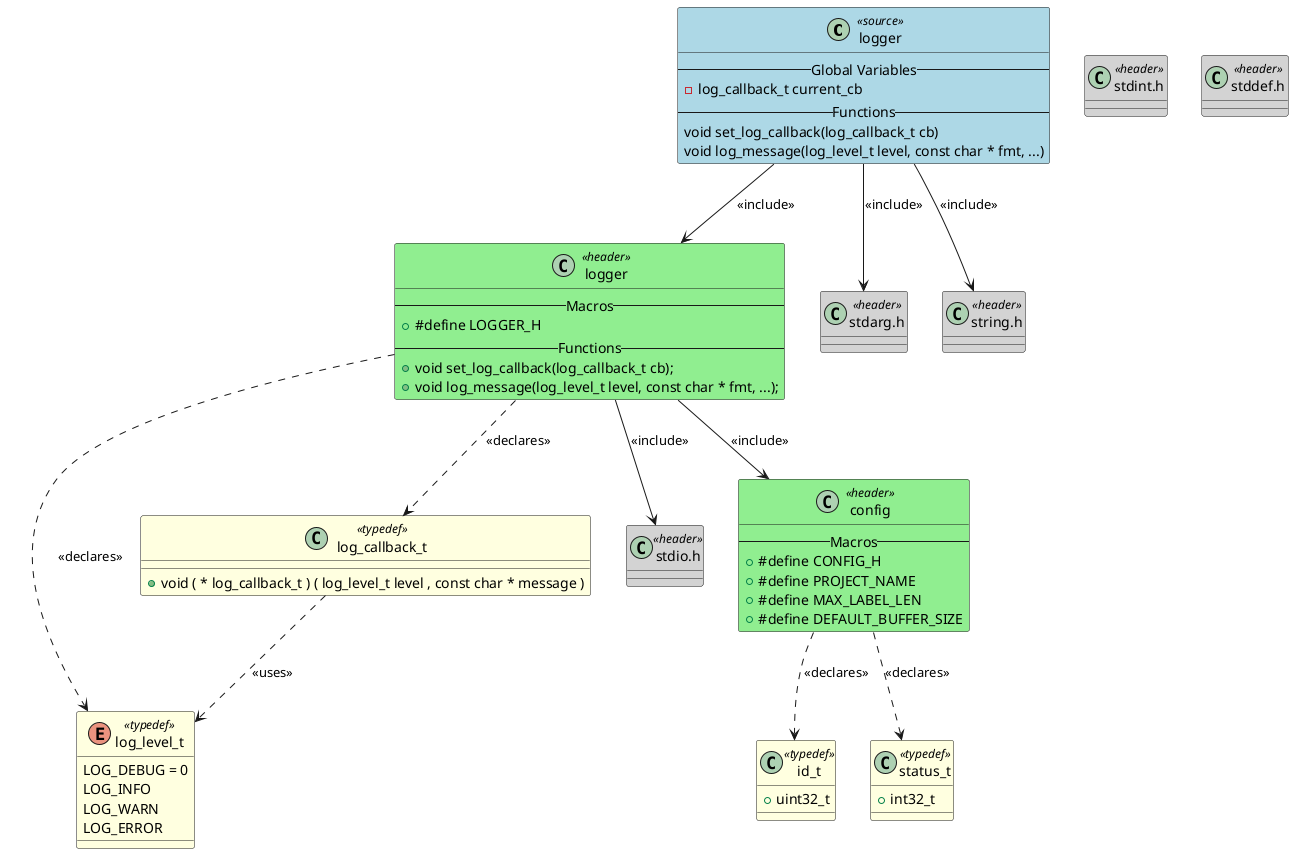 @startuml logger

class "logger" as LOGGER <<source>> #LightBlue
{
-- Global Variables --
- log_callback_t current_cb
-- Functions --
void set_log_callback(log_callback_t cb)
void log_message(log_level_t level, const char * fmt, ...)
}

enum "log_level_t" as TYPEDEF_LOG_LEVEL_T <<typedef>> #LightYellow
{
LOG_DEBUG = 0
LOG_INFO
LOG_WARN
LOG_ERROR
}

class "log_callback_t" as TYPEDEF_LOG_CALLBACK_T <<typedef>> #LightYellow
{
+ void ( * log_callback_t ) ( log_level_t level , const char * message )
}

class "id_t" as TYPEDEF_ID_T <<typedef>> #LightYellow
{
+ uint32_t
}

class "status_t" as TYPEDEF_STATUS_T <<typedef>> #LightYellow
{
+ int32_t
}

class "logger" as HEADER_LOGGER <<header>> #LightGreen
{
-- Macros --
+ #define LOGGER_H
-- Functions --
+ void set_log_callback(log_callback_t cb);
+ void log_message(log_level_t level, const char * fmt, ...);
}
class "stdarg.h" as HEADER_STDARG <<header>> #LightGray
{
}

class "string.h" as HEADER_STRING <<header>> #LightGray
{
}

class "stdint.h" as HEADER_STDINT <<header>> #LightGray
{
}

class "stddef.h" as HEADER_STDDEF <<header>> #LightGray
{
}

class "stdio.h" as HEADER_STDIO <<header>> #LightGray
{
}

class "config" as HEADER_CONFIG <<header>> #LightGreen
{
-- Macros --
+ #define CONFIG_H
+ #define PROJECT_NAME
+ #define MAX_LABEL_LEN
+ #define DEFAULT_BUFFER_SIZE
}
LOGGER --> HEADER_LOGGER : <<include>>
LOGGER --> HEADER_STDARG : <<include>>
LOGGER --> HEADER_STRING : <<include>>
HEADER_LOGGER --> HEADER_STDIO : <<include>>
HEADER_LOGGER --> HEADER_CONFIG : <<include>>
HEADER_LOGGER ..> TYPEDEF_LOG_LEVEL_T : <<declares>>
TYPEDEF_LOG_CALLBACK_T ..> TYPEDEF_LOG_LEVEL_T : <<uses>>
HEADER_LOGGER ..> TYPEDEF_LOG_CALLBACK_T : <<declares>>
HEADER_CONFIG ..> TYPEDEF_ID_T : <<declares>>
HEADER_CONFIG ..> TYPEDEF_STATUS_T : <<declares>>

@enduml